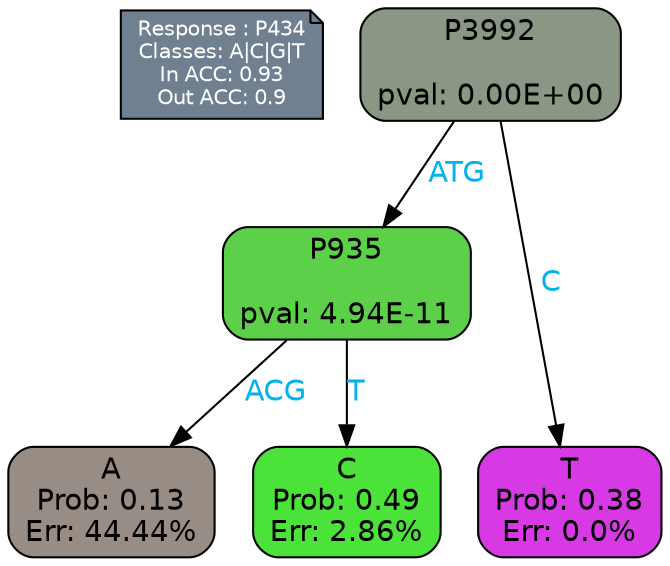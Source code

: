 digraph Tree {
node [shape=box, style="filled, rounded", color="black", fontname=helvetica] ;
graph [ranksep=equally, splines=polylines, bgcolor=transparent, dpi=600] ;
edge [fontname=helvetica] ;
LEGEND [label="Response : P434
Classes: A|C|G|T
In ACC: 0.93
Out ACC: 0.9
",shape=note,align=left,style=filled,fillcolor="slategray",fontcolor="white",fontsize=10];1 [label="P3992

pval: 0.00E+00", fillcolor="#8a9784"] ;
2 [label="P935

pval: 4.94E-11", fillcolor="#5bd048"] ;
3 [label="A
Prob: 0.13
Err: 44.44%", fillcolor="#988d85"] ;
4 [label="C
Prob: 0.49
Err: 2.86%", fillcolor="#4be239"] ;
5 [label="T
Prob: 0.38
Err: 0.0%", fillcolor="#d739e5"] ;
1 -> 2 [label="ATG",fontcolor=deepskyblue2] ;
1 -> 5 [label="C",fontcolor=deepskyblue2] ;
2 -> 3 [label="ACG",fontcolor=deepskyblue2] ;
2 -> 4 [label="T",fontcolor=deepskyblue2] ;
{rank = same; 3;4;5;}{rank = same; LEGEND;1;}}
